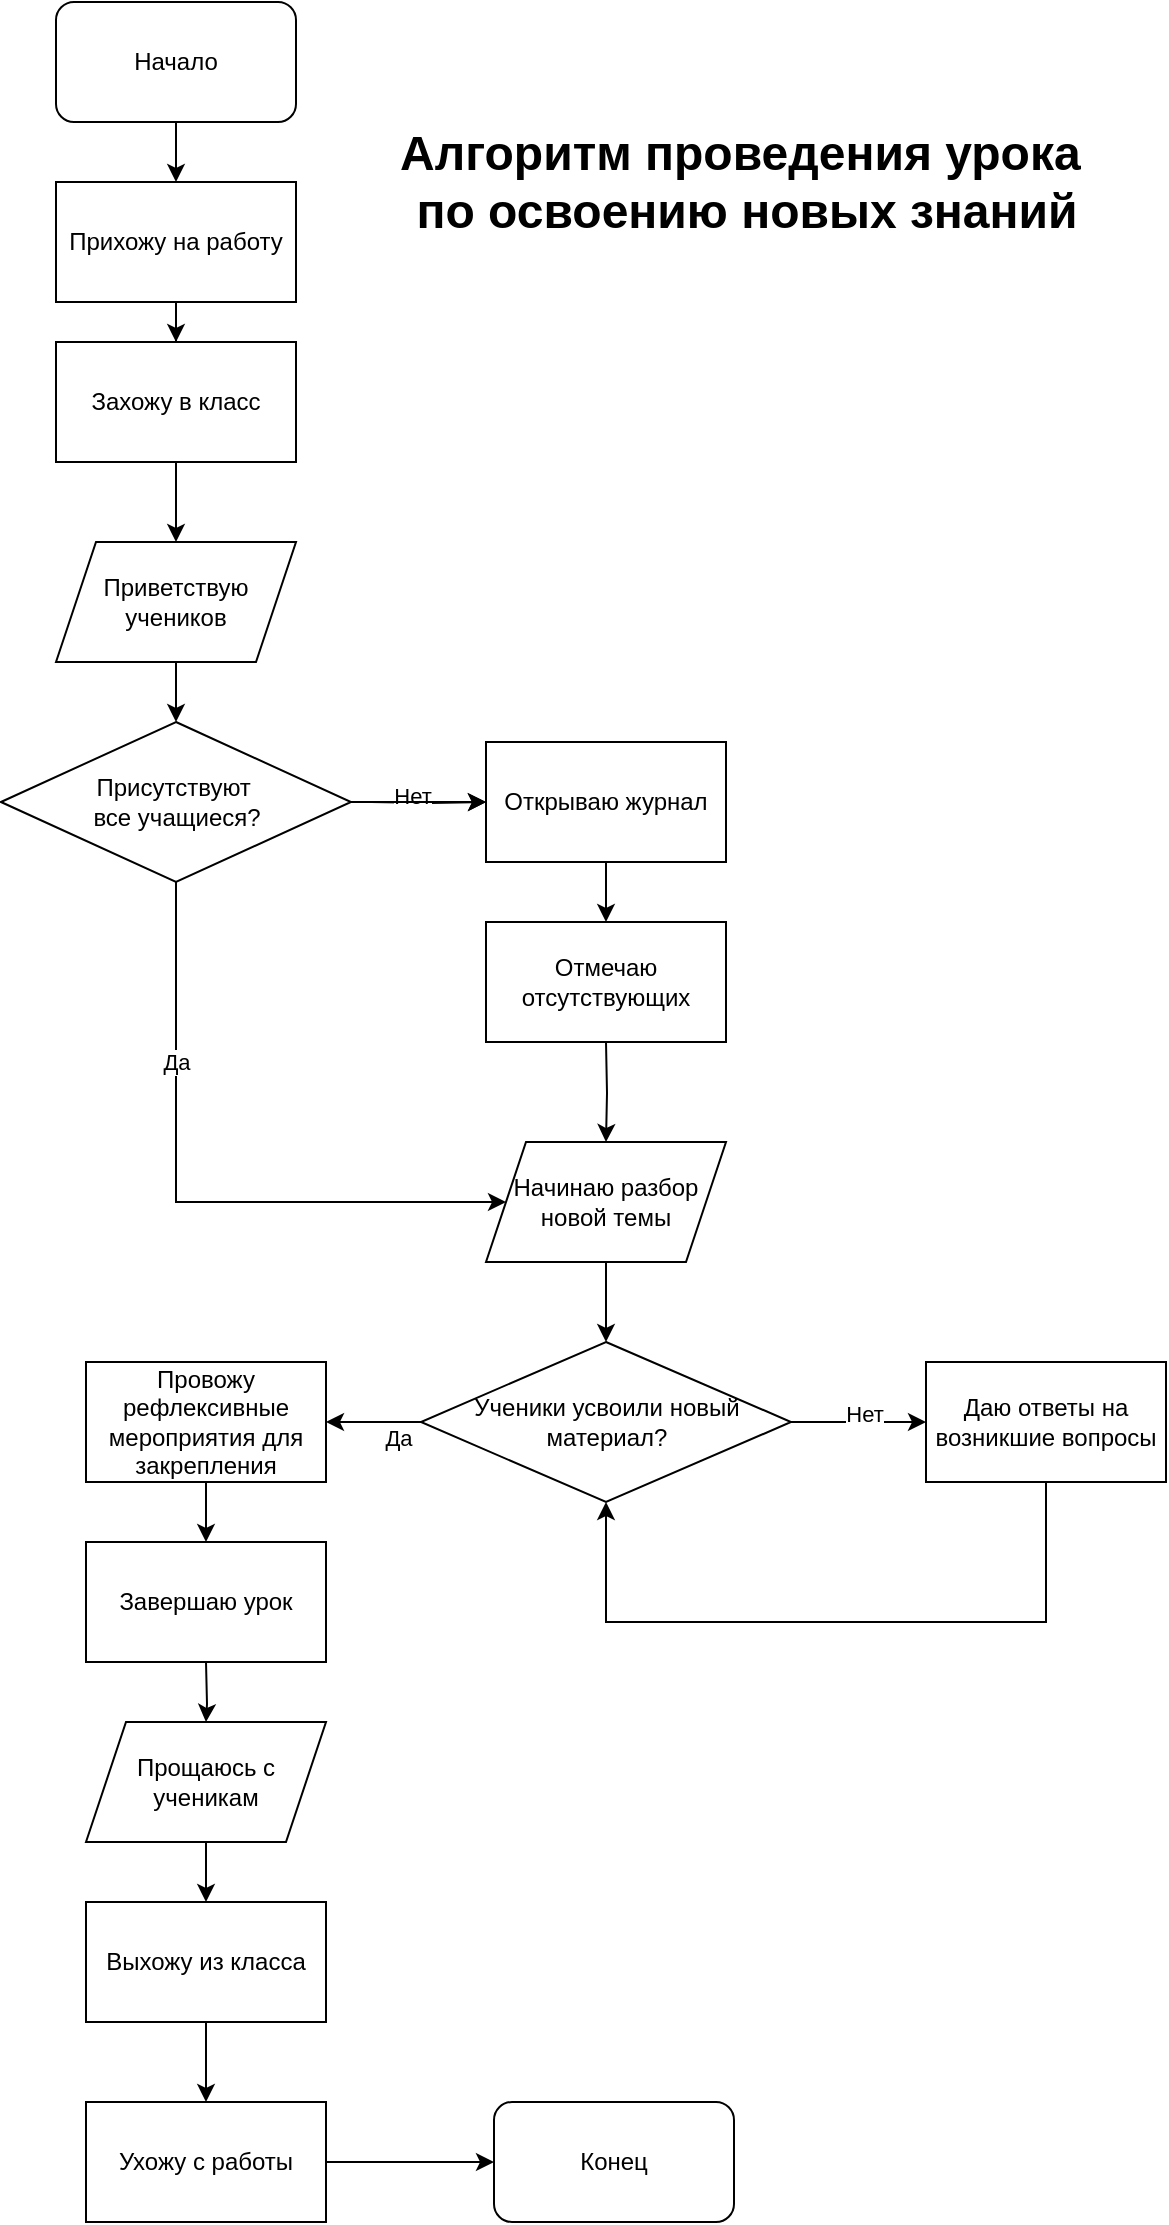 <mxfile version="28.1.2">
  <diagram name="Страница — 1" id="aQO6wImOygcN_fj9YdqJ">
    <mxGraphModel dx="704" dy="603" grid="1" gridSize="10" guides="1" tooltips="1" connect="1" arrows="1" fold="1" page="1" pageScale="1" pageWidth="827" pageHeight="1169" math="0" shadow="0">
      <root>
        <mxCell id="0" />
        <mxCell id="1" parent="0" />
        <mxCell id="8k_-EUJN0VSNiPV6PIDz-13" value="" style="edgeStyle=orthogonalEdgeStyle;rounded=0;orthogonalLoop=1;jettySize=auto;html=1;" parent="1" source="8k_-EUJN0VSNiPV6PIDz-1" target="8k_-EUJN0VSNiPV6PIDz-2" edge="1">
          <mxGeometry relative="1" as="geometry" />
        </mxCell>
        <mxCell id="8k_-EUJN0VSNiPV6PIDz-1" value="Начало" style="rounded=1;whiteSpace=wrap;html=1;" parent="1" vertex="1">
          <mxGeometry x="75" y="40" width="120" height="60" as="geometry" />
        </mxCell>
        <mxCell id="8k_-EUJN0VSNiPV6PIDz-32" value="" style="edgeStyle=orthogonalEdgeStyle;rounded=0;orthogonalLoop=1;jettySize=auto;html=1;" parent="1" source="8k_-EUJN0VSNiPV6PIDz-2" target="8k_-EUJN0VSNiPV6PIDz-31" edge="1">
          <mxGeometry relative="1" as="geometry" />
        </mxCell>
        <mxCell id="8k_-EUJN0VSNiPV6PIDz-2" value="Прихожу на работу" style="rounded=0;whiteSpace=wrap;html=1;" parent="1" vertex="1">
          <mxGeometry x="75" y="130" width="120" height="60" as="geometry" />
        </mxCell>
        <mxCell id="8k_-EUJN0VSNiPV6PIDz-16" value="" style="edgeStyle=orthogonalEdgeStyle;rounded=0;orthogonalLoop=1;jettySize=auto;html=1;" parent="1" source="8k_-EUJN0VSNiPV6PIDz-3" edge="1">
          <mxGeometry relative="1" as="geometry">
            <mxPoint x="135" y="400" as="targetPoint" />
          </mxGeometry>
        </mxCell>
        <mxCell id="8k_-EUJN0VSNiPV6PIDz-3" value="Приветствую учеников" style="shape=parallelogram;perimeter=parallelogramPerimeter;whiteSpace=wrap;html=1;fixedSize=1;" parent="1" vertex="1">
          <mxGeometry x="75" y="310" width="120" height="60" as="geometry" />
        </mxCell>
        <mxCell id="8k_-EUJN0VSNiPV6PIDz-18" value="" style="edgeStyle=orthogonalEdgeStyle;rounded=0;orthogonalLoop=1;jettySize=auto;html=1;" parent="1" target="8k_-EUJN0VSNiPV6PIDz-17" edge="1">
          <mxGeometry relative="1" as="geometry">
            <mxPoint x="232.5" y="440" as="sourcePoint" />
          </mxGeometry>
        </mxCell>
        <mxCell id="8k_-EUJN0VSNiPV6PIDz-19" value="Нет" style="edgeLabel;html=1;align=center;verticalAlign=middle;resizable=0;points=[];" parent="8k_-EUJN0VSNiPV6PIDz-18" vertex="1" connectable="0">
          <mxGeometry x="-0.289" y="4" relative="1" as="geometry">
            <mxPoint as="offset" />
          </mxGeometry>
        </mxCell>
        <mxCell id="8k_-EUJN0VSNiPV6PIDz-35" style="edgeStyle=orthogonalEdgeStyle;rounded=0;orthogonalLoop=1;jettySize=auto;html=1;exitX=0.5;exitY=1;exitDx=0;exitDy=0;entryX=0;entryY=0.5;entryDx=0;entryDy=0;" parent="1" source="8k_-EUJN0VSNiPV6PIDz-4" target="8k_-EUJN0VSNiPV6PIDz-25" edge="1">
          <mxGeometry relative="1" as="geometry">
            <Array as="points">
              <mxPoint x="135" y="640" />
            </Array>
          </mxGeometry>
        </mxCell>
        <mxCell id="8k_-EUJN0VSNiPV6PIDz-36" value="Да" style="edgeLabel;html=1;align=center;verticalAlign=middle;resizable=0;points=[];" parent="8k_-EUJN0VSNiPV6PIDz-35" vertex="1" connectable="0">
          <mxGeometry x="-0.537" y="-2" relative="1" as="geometry">
            <mxPoint x="2" y="15" as="offset" />
          </mxGeometry>
        </mxCell>
        <mxCell id="yEgmeW7kAUaCIhkkT_iD-1" value="" style="edgeStyle=orthogonalEdgeStyle;rounded=0;orthogonalLoop=1;jettySize=auto;html=1;" edge="1" parent="1" source="8k_-EUJN0VSNiPV6PIDz-4" target="8k_-EUJN0VSNiPV6PIDz-17">
          <mxGeometry relative="1" as="geometry" />
        </mxCell>
        <mxCell id="8k_-EUJN0VSNiPV6PIDz-4" value="Присутствуют&amp;nbsp;&lt;div&gt;все учащиеся?&lt;/div&gt;" style="rhombus;whiteSpace=wrap;html=1;" parent="1" vertex="1">
          <mxGeometry x="47.5" y="400" width="175" height="80" as="geometry" />
        </mxCell>
        <mxCell id="8k_-EUJN0VSNiPV6PIDz-24" value="" style="edgeStyle=orthogonalEdgeStyle;rounded=0;orthogonalLoop=1;jettySize=auto;html=1;" parent="1" source="8k_-EUJN0VSNiPV6PIDz-17" edge="1">
          <mxGeometry relative="1" as="geometry">
            <mxPoint x="350" y="500" as="targetPoint" />
          </mxGeometry>
        </mxCell>
        <mxCell id="8k_-EUJN0VSNiPV6PIDz-17" value="Открываю журнал" style="rounded=0;whiteSpace=wrap;html=1;" parent="1" vertex="1">
          <mxGeometry x="290" y="410" width="120" height="60" as="geometry" />
        </mxCell>
        <mxCell id="8k_-EUJN0VSNiPV6PIDz-26" value="" style="edgeStyle=orthogonalEdgeStyle;rounded=0;orthogonalLoop=1;jettySize=auto;html=1;" parent="1" target="8k_-EUJN0VSNiPV6PIDz-25" edge="1">
          <mxGeometry relative="1" as="geometry">
            <mxPoint x="350" y="560" as="sourcePoint" />
          </mxGeometry>
        </mxCell>
        <mxCell id="8k_-EUJN0VSNiPV6PIDz-38" value="" style="edgeStyle=orthogonalEdgeStyle;rounded=0;orthogonalLoop=1;jettySize=auto;html=1;" parent="1" source="8k_-EUJN0VSNiPV6PIDz-25" target="8k_-EUJN0VSNiPV6PIDz-37" edge="1">
          <mxGeometry relative="1" as="geometry" />
        </mxCell>
        <mxCell id="8k_-EUJN0VSNiPV6PIDz-25" value="Начинаю разбор новой темы" style="shape=parallelogram;perimeter=parallelogramPerimeter;whiteSpace=wrap;html=1;fixedSize=1;" parent="1" vertex="1">
          <mxGeometry x="290" y="610" width="120" height="60" as="geometry" />
        </mxCell>
        <mxCell id="8k_-EUJN0VSNiPV6PIDz-34" value="" style="edgeStyle=orthogonalEdgeStyle;rounded=0;orthogonalLoop=1;jettySize=auto;html=1;" parent="1" source="8k_-EUJN0VSNiPV6PIDz-31" target="8k_-EUJN0VSNiPV6PIDz-3" edge="1">
          <mxGeometry relative="1" as="geometry" />
        </mxCell>
        <mxCell id="8k_-EUJN0VSNiPV6PIDz-31" value="Захожу в класс" style="rounded=0;whiteSpace=wrap;html=1;" parent="1" vertex="1">
          <mxGeometry x="75" y="210" width="120" height="60" as="geometry" />
        </mxCell>
        <mxCell id="8k_-EUJN0VSNiPV6PIDz-42" value="" style="edgeStyle=orthogonalEdgeStyle;rounded=0;orthogonalLoop=1;jettySize=auto;html=1;" parent="1" source="8k_-EUJN0VSNiPV6PIDz-37" target="8k_-EUJN0VSNiPV6PIDz-41" edge="1">
          <mxGeometry relative="1" as="geometry" />
        </mxCell>
        <mxCell id="8k_-EUJN0VSNiPV6PIDz-44" value="Да" style="edgeLabel;html=1;align=center;verticalAlign=middle;resizable=0;points=[];" parent="8k_-EUJN0VSNiPV6PIDz-42" vertex="1" connectable="0">
          <mxGeometry x="-0.512" relative="1" as="geometry">
            <mxPoint y="8" as="offset" />
          </mxGeometry>
        </mxCell>
        <mxCell id="8k_-EUJN0VSNiPV6PIDz-43" value="" style="edgeStyle=orthogonalEdgeStyle;rounded=0;orthogonalLoop=1;jettySize=auto;html=1;" parent="1" source="8k_-EUJN0VSNiPV6PIDz-37" target="8k_-EUJN0VSNiPV6PIDz-40" edge="1">
          <mxGeometry relative="1" as="geometry" />
        </mxCell>
        <mxCell id="8k_-EUJN0VSNiPV6PIDz-45" value="Нет" style="edgeLabel;html=1;align=center;verticalAlign=middle;resizable=0;points=[];" parent="8k_-EUJN0VSNiPV6PIDz-43" vertex="1" connectable="0">
          <mxGeometry x="0.076" y="4" relative="1" as="geometry">
            <mxPoint as="offset" />
          </mxGeometry>
        </mxCell>
        <mxCell id="8k_-EUJN0VSNiPV6PIDz-37" value="Ученики усвоили новый материал?" style="rhombus;whiteSpace=wrap;html=1;" parent="1" vertex="1">
          <mxGeometry x="257.5" y="710" width="185" height="80" as="geometry" />
        </mxCell>
        <mxCell id="8k_-EUJN0VSNiPV6PIDz-39" value="Отмечаю отсутствующих" style="rounded=0;whiteSpace=wrap;html=1;" parent="1" vertex="1">
          <mxGeometry x="290" y="500" width="120" height="60" as="geometry" />
        </mxCell>
        <mxCell id="8k_-EUJN0VSNiPV6PIDz-46" style="edgeStyle=orthogonalEdgeStyle;rounded=0;orthogonalLoop=1;jettySize=auto;html=1;exitX=0.5;exitY=1;exitDx=0;exitDy=0;entryX=0.5;entryY=1;entryDx=0;entryDy=0;" parent="1" source="8k_-EUJN0VSNiPV6PIDz-40" target="8k_-EUJN0VSNiPV6PIDz-37" edge="1">
          <mxGeometry relative="1" as="geometry">
            <mxPoint x="170" y="970" as="targetPoint" />
            <Array as="points">
              <mxPoint x="570" y="850" />
              <mxPoint x="350" y="850" />
            </Array>
          </mxGeometry>
        </mxCell>
        <mxCell id="8k_-EUJN0VSNiPV6PIDz-40" value="Даю ответы на возникшие вопросы" style="rounded=0;whiteSpace=wrap;html=1;" parent="1" vertex="1">
          <mxGeometry x="510" y="720" width="120" height="60" as="geometry" />
        </mxCell>
        <mxCell id="8k_-EUJN0VSNiPV6PIDz-48" value="" style="edgeStyle=orthogonalEdgeStyle;rounded=0;orthogonalLoop=1;jettySize=auto;html=1;" parent="1" source="8k_-EUJN0VSNiPV6PIDz-41" edge="1">
          <mxGeometry relative="1" as="geometry">
            <mxPoint x="150" y="810" as="targetPoint" />
          </mxGeometry>
        </mxCell>
        <mxCell id="8k_-EUJN0VSNiPV6PIDz-41" value="Провожу рефлексивные мероприятия для закрепления" style="rounded=0;whiteSpace=wrap;html=1;" parent="1" vertex="1">
          <mxGeometry x="90" y="720" width="120" height="60" as="geometry" />
        </mxCell>
        <mxCell id="8k_-EUJN0VSNiPV6PIDz-50" value="" style="edgeStyle=orthogonalEdgeStyle;rounded=0;orthogonalLoop=1;jettySize=auto;html=1;" parent="1" target="8k_-EUJN0VSNiPV6PIDz-49" edge="1">
          <mxGeometry relative="1" as="geometry">
            <mxPoint x="150" y="870" as="sourcePoint" />
          </mxGeometry>
        </mxCell>
        <mxCell id="8k_-EUJN0VSNiPV6PIDz-52" value="" style="edgeStyle=orthogonalEdgeStyle;rounded=0;orthogonalLoop=1;jettySize=auto;html=1;" parent="1" source="8k_-EUJN0VSNiPV6PIDz-49" target="8k_-EUJN0VSNiPV6PIDz-51" edge="1">
          <mxGeometry relative="1" as="geometry" />
        </mxCell>
        <mxCell id="8k_-EUJN0VSNiPV6PIDz-49" value="Прощаюсь с ученикам" style="shape=parallelogram;perimeter=parallelogramPerimeter;whiteSpace=wrap;html=1;fixedSize=1;" parent="1" vertex="1">
          <mxGeometry x="90" y="900" width="120" height="60" as="geometry" />
        </mxCell>
        <mxCell id="8k_-EUJN0VSNiPV6PIDz-54" value="" style="edgeStyle=orthogonalEdgeStyle;rounded=0;orthogonalLoop=1;jettySize=auto;html=1;" parent="1" source="8k_-EUJN0VSNiPV6PIDz-51" target="8k_-EUJN0VSNiPV6PIDz-53" edge="1">
          <mxGeometry relative="1" as="geometry" />
        </mxCell>
        <mxCell id="8k_-EUJN0VSNiPV6PIDz-51" value="Выхожу из класса" style="rounded=0;whiteSpace=wrap;html=1;" parent="1" vertex="1">
          <mxGeometry x="90" y="990" width="120" height="60" as="geometry" />
        </mxCell>
        <mxCell id="8k_-EUJN0VSNiPV6PIDz-56" value="" style="edgeStyle=orthogonalEdgeStyle;rounded=0;orthogonalLoop=1;jettySize=auto;html=1;" parent="1" source="8k_-EUJN0VSNiPV6PIDz-53" target="8k_-EUJN0VSNiPV6PIDz-55" edge="1">
          <mxGeometry relative="1" as="geometry" />
        </mxCell>
        <mxCell id="8k_-EUJN0VSNiPV6PIDz-53" value="Ухожу с работы" style="rounded=0;whiteSpace=wrap;html=1;" parent="1" vertex="1">
          <mxGeometry x="90" y="1090" width="120" height="60" as="geometry" />
        </mxCell>
        <mxCell id="8k_-EUJN0VSNiPV6PIDz-55" value="Конец" style="rounded=1;whiteSpace=wrap;html=1;" parent="1" vertex="1">
          <mxGeometry x="294" y="1090" width="120" height="60" as="geometry" />
        </mxCell>
        <mxCell id="8k_-EUJN0VSNiPV6PIDz-57" value="Алгоритм проведения урока&amp;nbsp;&lt;div&gt;по освоению новых знаний&lt;/div&gt;" style="text;strokeColor=none;fillColor=none;html=1;fontSize=24;fontStyle=1;verticalAlign=middle;align=center;" parent="1" vertex="1">
          <mxGeometry x="370" y="110" width="100" height="40" as="geometry" />
        </mxCell>
        <mxCell id="yEgmeW7kAUaCIhkkT_iD-2" value="Завершаю урок" style="rounded=0;whiteSpace=wrap;html=1;" vertex="1" parent="1">
          <mxGeometry x="90" y="810" width="120" height="60" as="geometry" />
        </mxCell>
      </root>
    </mxGraphModel>
  </diagram>
</mxfile>
